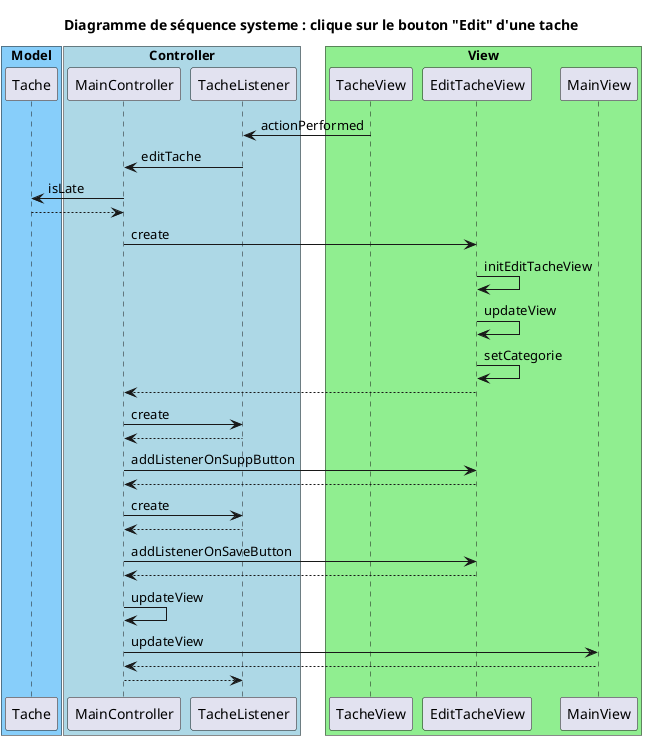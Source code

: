 @startuml


title Diagramme de séquence systeme : clique sur le bouton "Edit" d'une tache

box "Model" #LightSkyBlue
	participant Tache
end box

box "Controller" #LightBlue
	participant MainController
	participant TacheListener
end box

box "View" #LightGreen
    participant TacheView
	participant EditTacheView
	participant MainView
end box



TacheView -> TacheListener : actionPerformed

TacheListener -> MainController : editTache

MainController -> Tache : isLate
Tache --> MainController

MainController -> EditTacheView : create

EditTacheView -> EditTacheView : initEditTacheView
EditTacheView -> EditTacheView : updateView
EditTacheView -> EditTacheView : setCategorie

EditTacheView --> MainController

MainController -> TacheListener : create
TacheListener --> MainController
MainController -> EditTacheView : addListenerOnSuppButton
EditTacheView --> MainController

MainController -> TacheListener : create
TacheListener --> MainController
MainController -> EditTacheView : addListenerOnSaveButton
EditTacheView --> MainController

MainController -> MainController : updateView
MainController -> MainView : updateView
MainView --> MainController

MainController --> TacheListener


@enduml